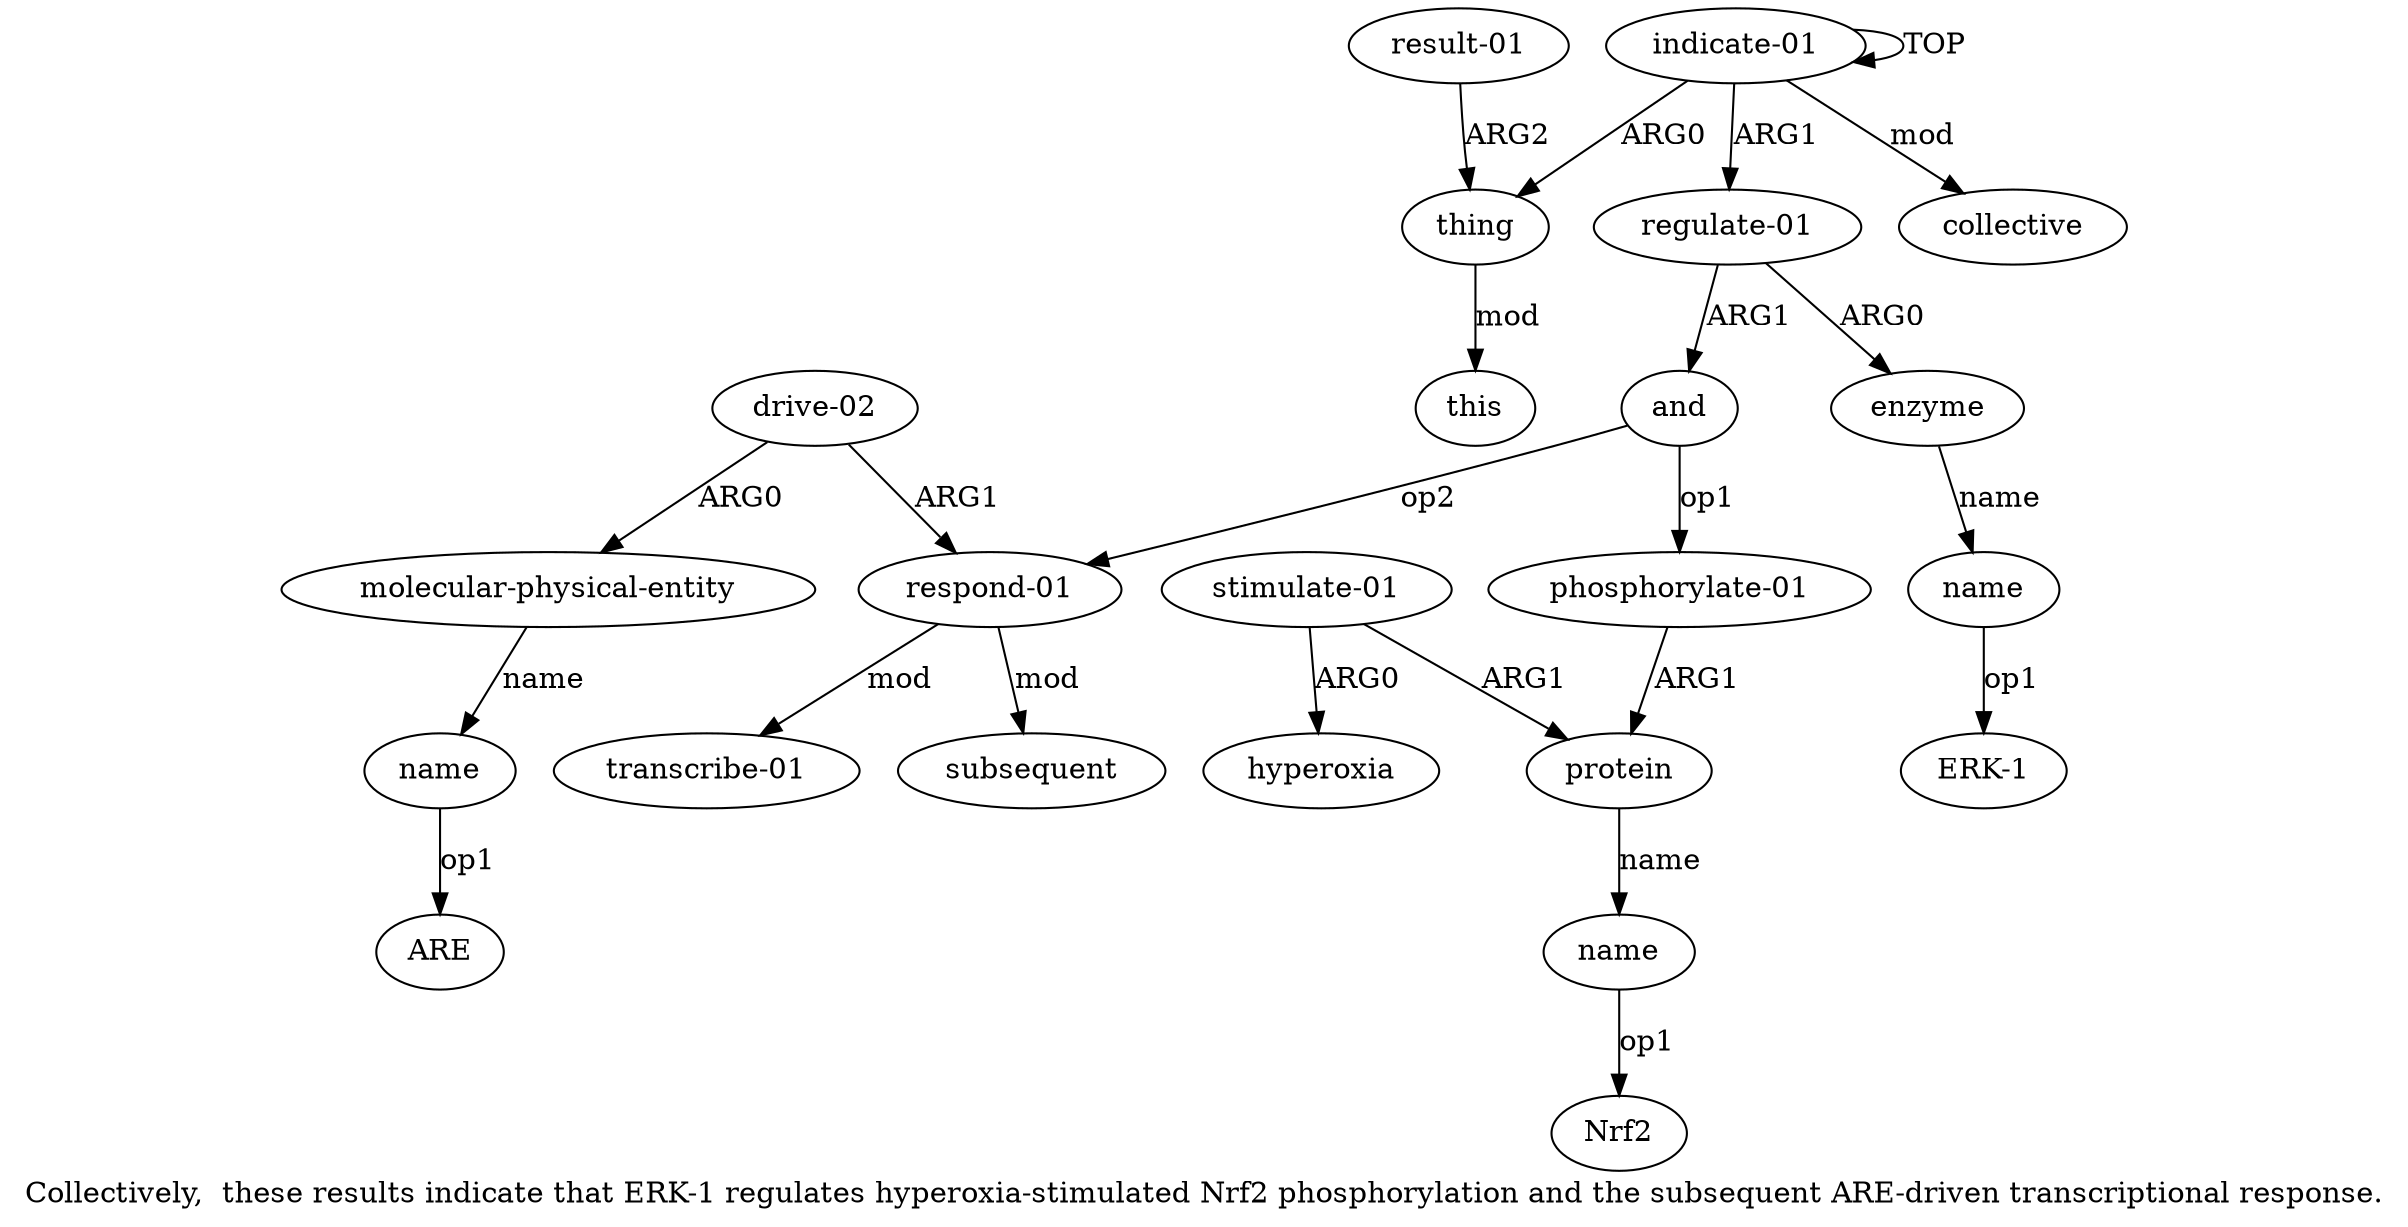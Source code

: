 digraph  {
	graph [label="Collectively,  these results indicate that ERK-1 regulates hyperoxia-stimulated Nrf2 phosphorylation and the subsequent ARE-driven \
transcriptional response."];
	node [label="\N"];
	a15	 [color=black,
		gold_ind=15,
		gold_label="transcribe-01",
		label="transcribe-01",
		test_ind=15,
		test_label="transcribe-01"];
	a14	 [color=black,
		gold_ind=14,
		gold_label=subsequent,
		label=subsequent,
		test_ind=14,
		test_label=subsequent];
	a17	 [color=black,
		gold_ind=17,
		gold_label="molecular-physical-entity",
		label="molecular-physical-entity",
		test_ind=17,
		test_label="molecular-physical-entity"];
	a18	 [color=black,
		gold_ind=18,
		gold_label=name,
		label=name,
		test_ind=18,
		test_label=name];
	a17 -> a18 [key=0,
	color=black,
	gold_label=name,
	label=name,
	test_label=name];
a16 [color=black,
	gold_ind=16,
	gold_label="drive-02",
	label="drive-02",
	test_ind=16,
	test_label="drive-02"];
a16 -> a17 [key=0,
color=black,
gold_label=ARG0,
label=ARG0,
test_label=ARG0];
a13 [color=black,
gold_ind=13,
gold_label="respond-01",
label="respond-01",
test_ind=13,
test_label="respond-01"];
a16 -> a13 [key=0,
color=black,
gold_label=ARG1,
label=ARG1,
test_label=ARG1];
a11 [color=black,
gold_ind=11,
gold_label="stimulate-01",
label="stimulate-01",
test_ind=11,
test_label="stimulate-01"];
a12 [color=black,
gold_ind=12,
gold_label=hyperoxia,
label=hyperoxia,
test_ind=12,
test_label=hyperoxia];
a11 -> a12 [key=0,
color=black,
gold_label=ARG0,
label=ARG0,
test_label=ARG0];
a9 [color=black,
gold_ind=9,
gold_label=protein,
label=protein,
test_ind=9,
test_label=protein];
a11 -> a9 [key=0,
color=black,
gold_label=ARG1,
label=ARG1,
test_label=ARG1];
a10 [color=black,
gold_ind=10,
gold_label=name,
label=name,
test_ind=10,
test_label=name];
"a10 Nrf2" [color=black,
gold_ind=-1,
gold_label=Nrf2,
label=Nrf2,
test_ind=-1,
test_label=Nrf2];
a10 -> "a10 Nrf2" [key=0,
color=black,
gold_label=op1,
label=op1,
test_label=op1];
a13 -> a15 [key=0,
color=black,
gold_label=mod,
label=mod,
test_label=mod];
a13 -> a14 [key=0,
color=black,
gold_label=mod,
label=mod,
test_label=mod];
a19 [color=black,
gold_ind=19,
gold_label=collective,
label=collective,
test_ind=19,
test_label=collective];
"a18 ARE" [color=black,
gold_ind=-1,
gold_label=ARE,
label=ARE,
test_ind=-1,
test_label=ARE];
a18 -> "a18 ARE" [key=0,
color=black,
gold_label=op1,
label=op1,
test_label=op1];
a1 [color=black,
gold_ind=1,
gold_label=thing,
label=thing,
test_ind=1,
test_label=thing];
a3 [color=black,
gold_ind=3,
gold_label=this,
label=this,
test_ind=3,
test_label=this];
a1 -> a3 [key=0,
color=black,
gold_label=mod,
label=mod,
test_label=mod];
a0 [color=black,
gold_ind=0,
gold_label="indicate-01",
label="indicate-01",
test_ind=0,
test_label="indicate-01"];
a0 -> a19 [key=0,
color=black,
gold_label=mod,
label=mod,
test_label=mod];
a0 -> a1 [key=0,
color=black,
gold_label=ARG0,
label=ARG0,
test_label=ARG0];
a0 -> a0 [key=0,
color=black,
gold_label=TOP,
label=TOP,
test_label=TOP];
a4 [color=black,
gold_ind=4,
gold_label="regulate-01",
label="regulate-01",
test_ind=4,
test_label="regulate-01"];
a0 -> a4 [key=0,
color=black,
gold_label=ARG1,
label=ARG1,
test_label=ARG1];
a2 [color=black,
gold_ind=2,
gold_label="result-01",
label="result-01",
test_ind=2,
test_label="result-01"];
a2 -> a1 [key=0,
color=black,
gold_label=ARG2,
label=ARG2,
test_label=ARG2];
a5 [color=black,
gold_ind=5,
gold_label=enzyme,
label=enzyme,
test_ind=5,
test_label=enzyme];
a6 [color=black,
gold_ind=6,
gold_label=name,
label=name,
test_ind=6,
test_label=name];
a5 -> a6 [key=0,
color=black,
gold_label=name,
label=name,
test_label=name];
a4 -> a5 [key=0,
color=black,
gold_label=ARG0,
label=ARG0,
test_label=ARG0];
a7 [color=black,
gold_ind=7,
gold_label=and,
label=and,
test_ind=7,
test_label=and];
a4 -> a7 [key=0,
color=black,
gold_label=ARG1,
label=ARG1,
test_label=ARG1];
a7 -> a13 [key=0,
color=black,
gold_label=op2,
label=op2,
test_label=op2];
a8 [color=black,
gold_ind=8,
gold_label="phosphorylate-01",
label="phosphorylate-01",
test_ind=8,
test_label="phosphorylate-01"];
a7 -> a8 [key=0,
color=black,
gold_label=op1,
label=op1,
test_label=op1];
"a6 ERK-1" [color=black,
gold_ind=-1,
gold_label="ERK-1",
label="ERK-1",
test_ind=-1,
test_label="ERK-1"];
a6 -> "a6 ERK-1" [key=0,
color=black,
gold_label=op1,
label=op1,
test_label=op1];
a9 -> a10 [key=0,
color=black,
gold_label=name,
label=name,
test_label=name];
a8 -> a9 [key=0,
color=black,
gold_label=ARG1,
label=ARG1,
test_label=ARG1];
}
